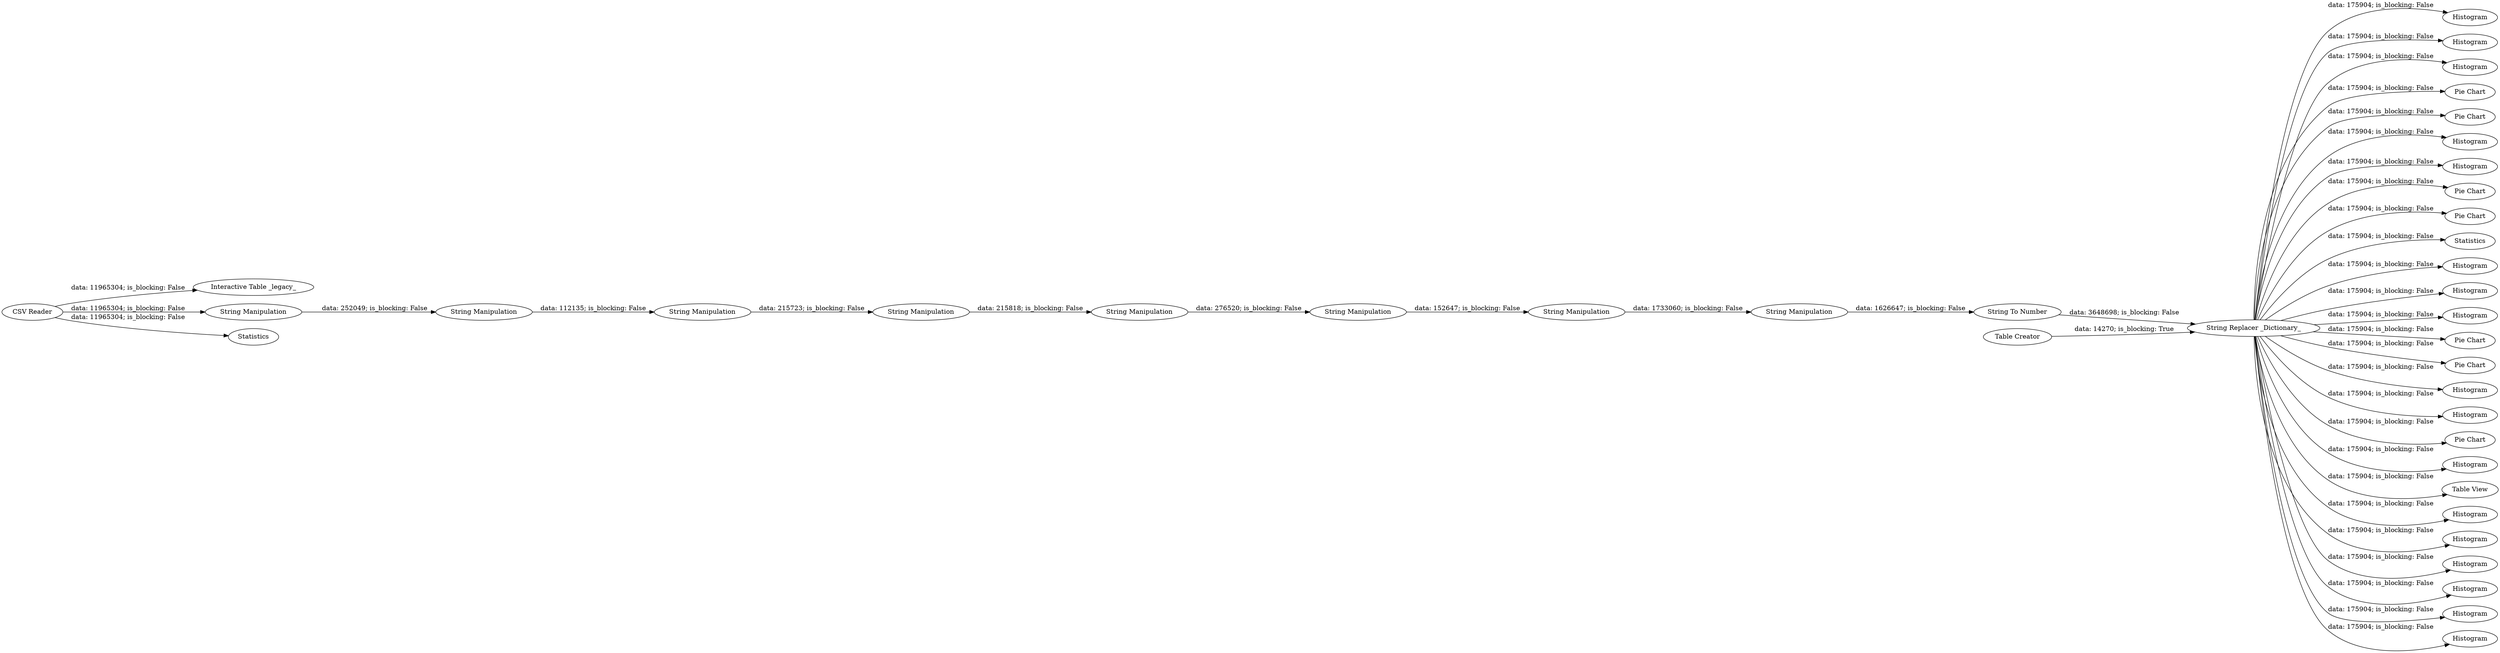 digraph {
	"5450020361431440170_8" [label=Histogram]
	"5450020361431440170_2" [label="Interactive Table _legacy_"]
	"5450020361431440170_20" [label=Histogram]
	"5450020361431440170_41" [label=Histogram]
	"5450020361431440170_19" [label="Pie Chart"]
	"5450020361431440170_11" [label="String Manipulation"]
	"5450020361431440170_5" [label="String Replacer _Dictionary_"]
	"5450020361431440170_26" [label="Pie Chart"]
	"5450020361431440170_4" [label="String To Number"]
	"5450020361431440170_13" [label=Histogram]
	"5450020361431440170_24" [label=Histogram]
	"5450020361431440170_30" [label="String Manipulation"]
	"5450020361431440170_14" [label="Pie Chart"]
	"5450020361431440170_28" [label="Pie Chart"]
	"5450020361431440170_7" [label="String Manipulation"]
	"5450020361431440170_38" [label=Statistics]
	"5450020361431440170_21" [label=Histogram]
	"5450020361431440170_35" [label=Histogram]
	"5450020361431440170_42" [label=Histogram]
	"5450020361431440170_39" [label="Pie Chart"]
	"5450020361431440170_6" [label="Table Creator"]
	"5450020361431440170_31" [label="String Manipulation"]
	"5450020361431440170_23" [label="Pie Chart"]
	"5450020361431440170_27" [label=Histogram]
	"5450020361431440170_18" [label=Histogram]
	"5450020361431440170_40" [label="Pie Chart"]
	"5450020361431440170_43" [label="String Manipulation"]
	"5450020361431440170_10" [label="String Manipulation"]
	"5450020361431440170_9" [label="String Manipulation"]
	"5450020361431440170_45" [label="String Manipulation"]
	"5450020361431440170_36" [label=Histogram]
	"5450020361431440170_37" [label="Table View"]
	"5450020361431440170_22" [label=Histogram]
	"5450020361431440170_16" [label=Histogram]
	"5450020361431440170_17" [label=Histogram]
	"5450020361431440170_12" [label=Histogram]
	"5450020361431440170_3" [label=Statistics]
	"5450020361431440170_1" [label="CSV Reader"]
	"5450020361431440170_15" [label=Histogram]
	"5450020361431440170_25" [label=Histogram]
	"5450020361431440170_5" -> "5450020361431440170_24" [label="data: 175904; is_blocking: False"]
	"5450020361431440170_9" -> "5450020361431440170_10" [label="data: 112135; is_blocking: False"]
	"5450020361431440170_5" -> "5450020361431440170_14" [label="data: 175904; is_blocking: False"]
	"5450020361431440170_5" -> "5450020361431440170_20" [label="data: 175904; is_blocking: False"]
	"5450020361431440170_43" -> "5450020361431440170_45" [label="data: 1733060; is_blocking: False"]
	"5450020361431440170_5" -> "5450020361431440170_18" [label="data: 175904; is_blocking: False"]
	"5450020361431440170_1" -> "5450020361431440170_3" [label="data: 11965304; is_blocking: False"]
	"5450020361431440170_5" -> "5450020361431440170_35" [label="data: 175904; is_blocking: False"]
	"5450020361431440170_5" -> "5450020361431440170_26" [label="data: 175904; is_blocking: False"]
	"5450020361431440170_30" -> "5450020361431440170_31" [label="data: 276520; is_blocking: False"]
	"5450020361431440170_5" -> "5450020361431440170_17" [label="data: 175904; is_blocking: False"]
	"5450020361431440170_5" -> "5450020361431440170_22" [label="data: 175904; is_blocking: False"]
	"5450020361431440170_5" -> "5450020361431440170_13" [label="data: 175904; is_blocking: False"]
	"5450020361431440170_5" -> "5450020361431440170_23" [label="data: 175904; is_blocking: False"]
	"5450020361431440170_31" -> "5450020361431440170_43" [label="data: 152647; is_blocking: False"]
	"5450020361431440170_6" -> "5450020361431440170_5" [label="data: 14270; is_blocking: True"]
	"5450020361431440170_10" -> "5450020361431440170_11" [label="data: 215723; is_blocking: False"]
	"5450020361431440170_45" -> "5450020361431440170_4" [label="data: 1626647; is_blocking: False"]
	"5450020361431440170_5" -> "5450020361431440170_25" [label="data: 175904; is_blocking: False"]
	"5450020361431440170_5" -> "5450020361431440170_16" [label="data: 175904; is_blocking: False"]
	"5450020361431440170_5" -> "5450020361431440170_19" [label="data: 175904; is_blocking: False"]
	"5450020361431440170_5" -> "5450020361431440170_40" [label="data: 175904; is_blocking: False"]
	"5450020361431440170_5" -> "5450020361431440170_21" [label="data: 175904; is_blocking: False"]
	"5450020361431440170_5" -> "5450020361431440170_28" [label="data: 175904; is_blocking: False"]
	"5450020361431440170_1" -> "5450020361431440170_7" [label="data: 11965304; is_blocking: False"]
	"5450020361431440170_1" -> "5450020361431440170_2" [label="data: 11965304; is_blocking: False"]
	"5450020361431440170_5" -> "5450020361431440170_37" [label="data: 175904; is_blocking: False"]
	"5450020361431440170_5" -> "5450020361431440170_27" [label="data: 175904; is_blocking: False"]
	"5450020361431440170_5" -> "5450020361431440170_38" [label="data: 175904; is_blocking: False"]
	"5450020361431440170_5" -> "5450020361431440170_41" [label="data: 175904; is_blocking: False"]
	"5450020361431440170_5" -> "5450020361431440170_8" [label="data: 175904; is_blocking: False"]
	"5450020361431440170_5" -> "5450020361431440170_39" [label="data: 175904; is_blocking: False"]
	"5450020361431440170_5" -> "5450020361431440170_36" [label="data: 175904; is_blocking: False"]
	"5450020361431440170_5" -> "5450020361431440170_12" [label="data: 175904; is_blocking: False"]
	"5450020361431440170_11" -> "5450020361431440170_30" [label="data: 215818; is_blocking: False"]
	"5450020361431440170_4" -> "5450020361431440170_5" [label="data: 3648698; is_blocking: False"]
	"5450020361431440170_7" -> "5450020361431440170_9" [label="data: 252049; is_blocking: False"]
	"5450020361431440170_5" -> "5450020361431440170_42" [label="data: 175904; is_blocking: False"]
	"5450020361431440170_5" -> "5450020361431440170_15" [label="data: 175904; is_blocking: False"]
	rankdir=LR
}
